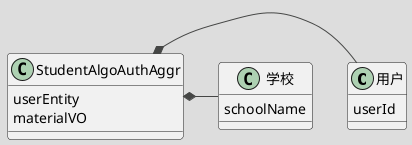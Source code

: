 @startuml
'https://plantuml.com/activity-diagram-beta


!theme toy

class 用户

class StudentAlgoAuthAggr
class 学校

用户 : userId
学校 : schoolName

StudentAlgoAuthAggr *- 用户
StudentAlgoAuthAggr *- 学校


StudentAlgoAuthAggr : userEntity
StudentAlgoAuthAggr : materialVO




@enduml
